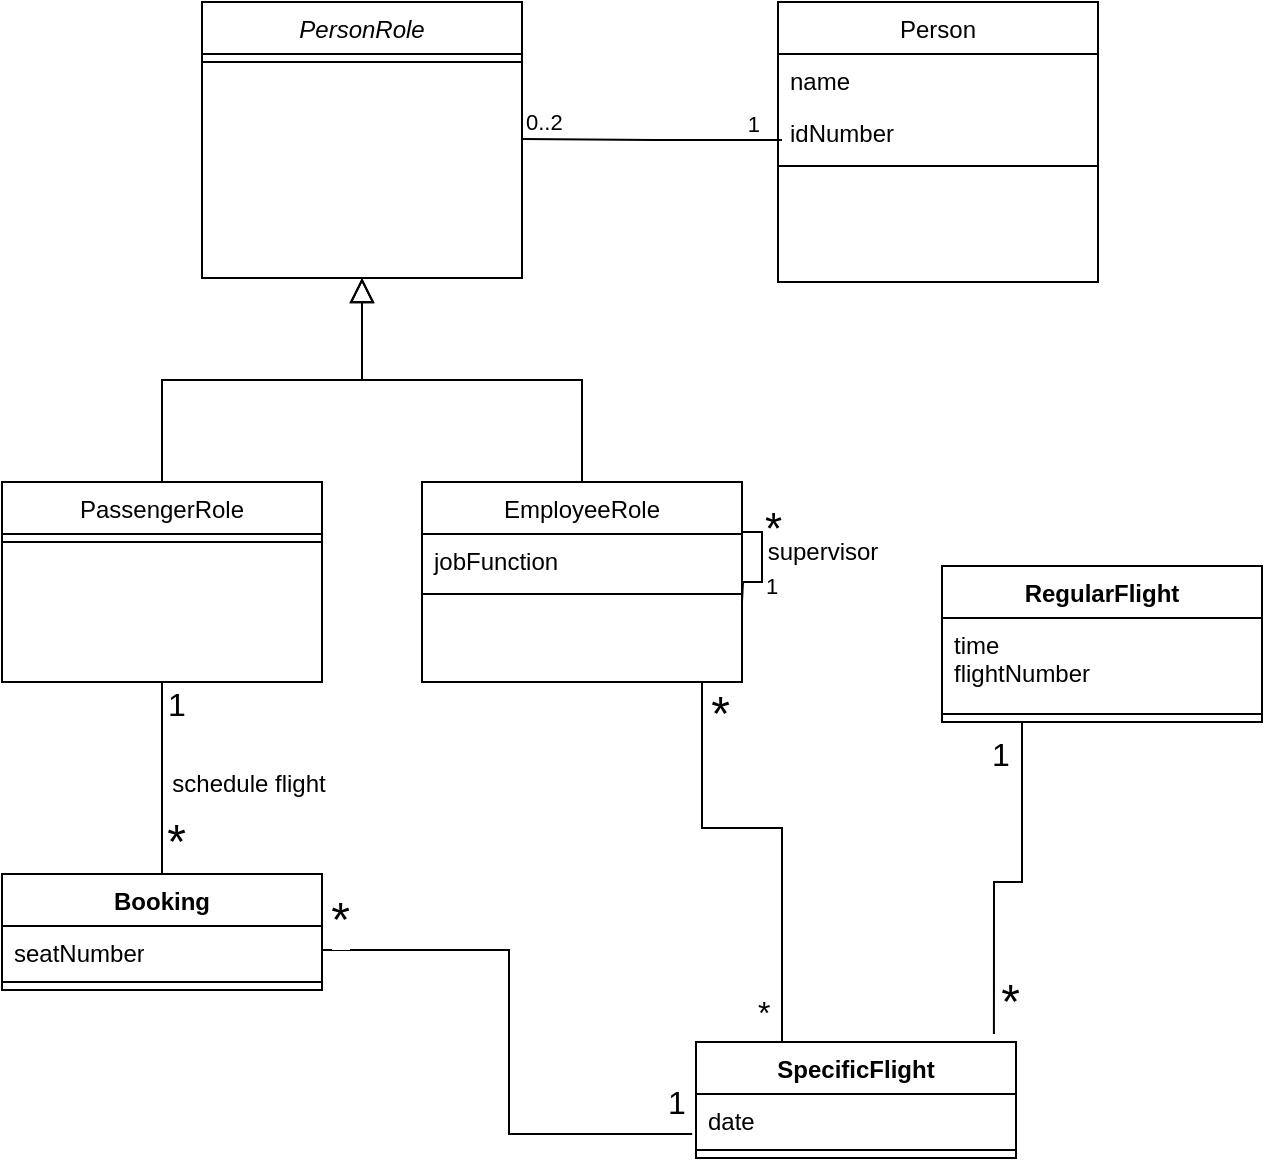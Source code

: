 <mxfile version="23.1.6" type="github">
  <diagram id="C5RBs43oDa-KdzZeNtuy" name="Page-1">
    <mxGraphModel dx="1434" dy="738" grid="1" gridSize="10" guides="1" tooltips="1" connect="1" arrows="1" fold="1" page="1" pageScale="1" pageWidth="827" pageHeight="1169" math="0" shadow="0">
      <root>
        <mxCell id="WIyWlLk6GJQsqaUBKTNV-0" />
        <mxCell id="WIyWlLk6GJQsqaUBKTNV-1" parent="WIyWlLk6GJQsqaUBKTNV-0" />
        <mxCell id="zkfFHV4jXpPFQw0GAbJ--0" value="PersonRole" style="swimlane;fontStyle=2;align=center;verticalAlign=top;childLayout=stackLayout;horizontal=1;startSize=26;horizontalStack=0;resizeParent=1;resizeLast=0;collapsible=1;marginBottom=0;rounded=0;shadow=0;strokeWidth=1;" parent="WIyWlLk6GJQsqaUBKTNV-1" vertex="1">
          <mxGeometry x="220" y="120" width="160" height="138" as="geometry">
            <mxRectangle x="230" y="140" width="160" height="26" as="alternateBounds" />
          </mxGeometry>
        </mxCell>
        <mxCell id="zkfFHV4jXpPFQw0GAbJ--4" value="" style="line;html=1;strokeWidth=1;align=left;verticalAlign=middle;spacingTop=-1;spacingLeft=3;spacingRight=3;rotatable=0;labelPosition=right;points=[];portConstraint=eastwest;" parent="zkfFHV4jXpPFQw0GAbJ--0" vertex="1">
          <mxGeometry y="26" width="160" height="8" as="geometry" />
        </mxCell>
        <mxCell id="zkfFHV4jXpPFQw0GAbJ--6" value="PassengerRole" style="swimlane;fontStyle=0;align=center;verticalAlign=top;childLayout=stackLayout;horizontal=1;startSize=26;horizontalStack=0;resizeParent=1;resizeLast=0;collapsible=1;marginBottom=0;rounded=0;shadow=0;strokeWidth=1;" parent="WIyWlLk6GJQsqaUBKTNV-1" vertex="1">
          <mxGeometry x="120" y="360" width="160" height="100" as="geometry">
            <mxRectangle x="130" y="380" width="160" height="26" as="alternateBounds" />
          </mxGeometry>
        </mxCell>
        <mxCell id="zkfFHV4jXpPFQw0GAbJ--9" value="" style="line;html=1;strokeWidth=1;align=left;verticalAlign=middle;spacingTop=-1;spacingLeft=3;spacingRight=3;rotatable=0;labelPosition=right;points=[];portConstraint=eastwest;" parent="zkfFHV4jXpPFQw0GAbJ--6" vertex="1">
          <mxGeometry y="26" width="160" height="8" as="geometry" />
        </mxCell>
        <mxCell id="zkfFHV4jXpPFQw0GAbJ--12" value="" style="endArrow=block;endSize=10;endFill=0;shadow=0;strokeWidth=1;rounded=0;edgeStyle=elbowEdgeStyle;elbow=vertical;" parent="WIyWlLk6GJQsqaUBKTNV-1" source="zkfFHV4jXpPFQw0GAbJ--6" target="zkfFHV4jXpPFQw0GAbJ--0" edge="1">
          <mxGeometry width="160" relative="1" as="geometry">
            <mxPoint x="200" y="203" as="sourcePoint" />
            <mxPoint x="200" y="203" as="targetPoint" />
          </mxGeometry>
        </mxCell>
        <mxCell id="zkfFHV4jXpPFQw0GAbJ--13" value="EmployeeRole" style="swimlane;fontStyle=0;align=center;verticalAlign=top;childLayout=stackLayout;horizontal=1;startSize=26;horizontalStack=0;resizeParent=1;resizeLast=0;collapsible=1;marginBottom=0;rounded=0;shadow=0;strokeWidth=1;" parent="WIyWlLk6GJQsqaUBKTNV-1" vertex="1">
          <mxGeometry x="330" y="360" width="160" height="100" as="geometry">
            <mxRectangle x="340" y="380" width="170" height="26" as="alternateBounds" />
          </mxGeometry>
        </mxCell>
        <mxCell id="zkfFHV4jXpPFQw0GAbJ--14" value="jobFunction" style="text;align=left;verticalAlign=top;spacingLeft=4;spacingRight=4;overflow=hidden;rotatable=0;points=[[0,0.5],[1,0.5]];portConstraint=eastwest;" parent="zkfFHV4jXpPFQw0GAbJ--13" vertex="1">
          <mxGeometry y="26" width="160" height="26" as="geometry" />
        </mxCell>
        <mxCell id="zkfFHV4jXpPFQw0GAbJ--15" value="" style="line;html=1;strokeWidth=1;align=left;verticalAlign=middle;spacingTop=-1;spacingLeft=3;spacingRight=3;rotatable=0;labelPosition=right;points=[];portConstraint=eastwest;" parent="zkfFHV4jXpPFQw0GAbJ--13" vertex="1">
          <mxGeometry y="52" width="160" height="8" as="geometry" />
        </mxCell>
        <mxCell id="zkfFHV4jXpPFQw0GAbJ--16" value="" style="endArrow=block;endSize=10;endFill=0;shadow=0;strokeWidth=1;rounded=0;edgeStyle=elbowEdgeStyle;elbow=vertical;" parent="WIyWlLk6GJQsqaUBKTNV-1" source="zkfFHV4jXpPFQw0GAbJ--13" target="zkfFHV4jXpPFQw0GAbJ--0" edge="1">
          <mxGeometry width="160" relative="1" as="geometry">
            <mxPoint x="210" y="373" as="sourcePoint" />
            <mxPoint x="310" y="271" as="targetPoint" />
          </mxGeometry>
        </mxCell>
        <mxCell id="zkfFHV4jXpPFQw0GAbJ--17" value="Person" style="swimlane;fontStyle=0;align=center;verticalAlign=top;childLayout=stackLayout;horizontal=1;startSize=26;horizontalStack=0;resizeParent=1;resizeLast=0;collapsible=1;marginBottom=0;rounded=0;shadow=0;strokeWidth=1;" parent="WIyWlLk6GJQsqaUBKTNV-1" vertex="1">
          <mxGeometry x="508" y="120" width="160" height="140" as="geometry">
            <mxRectangle x="550" y="140" width="160" height="26" as="alternateBounds" />
          </mxGeometry>
        </mxCell>
        <mxCell id="zkfFHV4jXpPFQw0GAbJ--18" value="name" style="text;align=left;verticalAlign=top;spacingLeft=4;spacingRight=4;overflow=hidden;rotatable=0;points=[[0,0.5],[1,0.5]];portConstraint=eastwest;" parent="zkfFHV4jXpPFQw0GAbJ--17" vertex="1">
          <mxGeometry y="26" width="160" height="26" as="geometry" />
        </mxCell>
        <mxCell id="zkfFHV4jXpPFQw0GAbJ--19" value="idNumber" style="text;align=left;verticalAlign=top;spacingLeft=4;spacingRight=4;overflow=hidden;rotatable=0;points=[[0,0.5],[1,0.5]];portConstraint=eastwest;rounded=0;shadow=0;html=0;" parent="zkfFHV4jXpPFQw0GAbJ--17" vertex="1">
          <mxGeometry y="52" width="160" height="26" as="geometry" />
        </mxCell>
        <mxCell id="zkfFHV4jXpPFQw0GAbJ--23" value="" style="line;html=1;strokeWidth=1;align=left;verticalAlign=middle;spacingTop=-1;spacingLeft=3;spacingRight=3;rotatable=0;labelPosition=right;points=[];portConstraint=eastwest;" parent="zkfFHV4jXpPFQw0GAbJ--17" vertex="1">
          <mxGeometry y="78" width="160" height="8" as="geometry" />
        </mxCell>
        <mxCell id="KHuif0LaoCdP1yntdVB0-0" value="" style="endArrow=none;html=1;edgeStyle=orthogonalEdgeStyle;rounded=0;" edge="1" parent="WIyWlLk6GJQsqaUBKTNV-1">
          <mxGeometry relative="1" as="geometry">
            <mxPoint x="380" y="188.5" as="sourcePoint" />
            <mxPoint x="510" y="189" as="targetPoint" />
          </mxGeometry>
        </mxCell>
        <mxCell id="KHuif0LaoCdP1yntdVB0-1" value="0..2" style="edgeLabel;resizable=0;html=1;align=left;verticalAlign=bottom;" connectable="0" vertex="1" parent="KHuif0LaoCdP1yntdVB0-0">
          <mxGeometry x="-1" relative="1" as="geometry" />
        </mxCell>
        <mxCell id="KHuif0LaoCdP1yntdVB0-2" value="1" style="edgeLabel;resizable=0;html=1;align=right;verticalAlign=bottom;" connectable="0" vertex="1" parent="KHuif0LaoCdP1yntdVB0-0">
          <mxGeometry x="1" relative="1" as="geometry">
            <mxPoint x="-10" as="offset" />
          </mxGeometry>
        </mxCell>
        <mxCell id="KHuif0LaoCdP1yntdVB0-3" value="" style="endArrow=none;html=1;edgeStyle=orthogonalEdgeStyle;rounded=0;entryX=1;entryY=0.25;entryDx=0;entryDy=0;" edge="1" parent="WIyWlLk6GJQsqaUBKTNV-1" target="zkfFHV4jXpPFQw0GAbJ--13">
          <mxGeometry relative="1" as="geometry">
            <mxPoint x="490" y="420" as="sourcePoint" />
            <mxPoint x="650" y="420" as="targetPoint" />
          </mxGeometry>
        </mxCell>
        <mxCell id="KHuif0LaoCdP1yntdVB0-4" value="1" style="edgeLabel;resizable=0;html=1;align=left;verticalAlign=bottom;" connectable="0" vertex="1" parent="KHuif0LaoCdP1yntdVB0-3">
          <mxGeometry x="-1" relative="1" as="geometry">
            <mxPoint x="10" as="offset" />
          </mxGeometry>
        </mxCell>
        <mxCell id="KHuif0LaoCdP1yntdVB0-5" value="*" style="edgeLabel;resizable=0;html=1;align=right;verticalAlign=bottom;fontSize=22;" connectable="0" vertex="1" parent="KHuif0LaoCdP1yntdVB0-3">
          <mxGeometry x="1" relative="1" as="geometry">
            <mxPoint x="20" y="13" as="offset" />
          </mxGeometry>
        </mxCell>
        <mxCell id="KHuif0LaoCdP1yntdVB0-6" value="supervisor" style="text;html=1;align=center;verticalAlign=middle;resizable=0;points=[];autosize=1;strokeColor=none;fillColor=none;" vertex="1" parent="WIyWlLk6GJQsqaUBKTNV-1">
          <mxGeometry x="490" y="380" width="80" height="30" as="geometry" />
        </mxCell>
        <mxCell id="KHuif0LaoCdP1yntdVB0-7" value="Booking" style="swimlane;fontStyle=1;align=center;verticalAlign=top;childLayout=stackLayout;horizontal=1;startSize=26;horizontalStack=0;resizeParent=1;resizeParentMax=0;resizeLast=0;collapsible=1;marginBottom=0;whiteSpace=wrap;html=1;" vertex="1" parent="WIyWlLk6GJQsqaUBKTNV-1">
          <mxGeometry x="120" y="556" width="160" height="58" as="geometry" />
        </mxCell>
        <mxCell id="KHuif0LaoCdP1yntdVB0-8" value="seatNumber" style="text;strokeColor=none;fillColor=none;align=left;verticalAlign=top;spacingLeft=4;spacingRight=4;overflow=hidden;rotatable=0;points=[[0,0.5],[1,0.5]];portConstraint=eastwest;whiteSpace=wrap;html=1;" vertex="1" parent="KHuif0LaoCdP1yntdVB0-7">
          <mxGeometry y="26" width="160" height="24" as="geometry" />
        </mxCell>
        <mxCell id="KHuif0LaoCdP1yntdVB0-9" value="" style="line;strokeWidth=1;fillColor=none;align=left;verticalAlign=middle;spacingTop=-1;spacingLeft=3;spacingRight=3;rotatable=0;labelPosition=right;points=[];portConstraint=eastwest;strokeColor=inherit;" vertex="1" parent="KHuif0LaoCdP1yntdVB0-7">
          <mxGeometry y="50" width="160" height="8" as="geometry" />
        </mxCell>
        <mxCell id="KHuif0LaoCdP1yntdVB0-11" value="" style="endArrow=none;html=1;edgeStyle=orthogonalEdgeStyle;rounded=0;exitX=0.5;exitY=1;exitDx=0;exitDy=0;entryX=0.5;entryY=0;entryDx=0;entryDy=0;" edge="1" parent="WIyWlLk6GJQsqaUBKTNV-1" source="zkfFHV4jXpPFQw0GAbJ--6" target="KHuif0LaoCdP1yntdVB0-7">
          <mxGeometry relative="1" as="geometry">
            <mxPoint x="330" y="380" as="sourcePoint" />
            <mxPoint x="450" y="540" as="targetPoint" />
          </mxGeometry>
        </mxCell>
        <mxCell id="KHuif0LaoCdP1yntdVB0-12" value="1" style="edgeLabel;resizable=0;html=1;align=left;verticalAlign=bottom;fontSize=16;" connectable="0" vertex="1" parent="KHuif0LaoCdP1yntdVB0-11">
          <mxGeometry x="-1" relative="1" as="geometry">
            <mxPoint x="1" y="22" as="offset" />
          </mxGeometry>
        </mxCell>
        <mxCell id="KHuif0LaoCdP1yntdVB0-13" value="*" style="edgeLabel;resizable=0;html=1;align=right;verticalAlign=bottom;fontSize=24;" connectable="0" vertex="1" parent="KHuif0LaoCdP1yntdVB0-11">
          <mxGeometry x="1" relative="1" as="geometry">
            <mxPoint x="12" as="offset" />
          </mxGeometry>
        </mxCell>
        <mxCell id="KHuif0LaoCdP1yntdVB0-14" value="SpecificFlight" style="swimlane;fontStyle=1;align=center;verticalAlign=top;childLayout=stackLayout;horizontal=1;startSize=26;horizontalStack=0;resizeParent=1;resizeParentMax=0;resizeLast=0;collapsible=1;marginBottom=0;whiteSpace=wrap;html=1;" vertex="1" parent="WIyWlLk6GJQsqaUBKTNV-1">
          <mxGeometry x="467" y="640" width="160" height="58" as="geometry" />
        </mxCell>
        <mxCell id="KHuif0LaoCdP1yntdVB0-15" value="date" style="text;strokeColor=none;fillColor=none;align=left;verticalAlign=top;spacingLeft=4;spacingRight=4;overflow=hidden;rotatable=0;points=[[0,0.5],[1,0.5]];portConstraint=eastwest;whiteSpace=wrap;html=1;" vertex="1" parent="KHuif0LaoCdP1yntdVB0-14">
          <mxGeometry y="26" width="160" height="24" as="geometry" />
        </mxCell>
        <mxCell id="KHuif0LaoCdP1yntdVB0-16" value="" style="line;strokeWidth=1;fillColor=none;align=left;verticalAlign=middle;spacingTop=-1;spacingLeft=3;spacingRight=3;rotatable=0;labelPosition=right;points=[];portConstraint=eastwest;strokeColor=inherit;" vertex="1" parent="KHuif0LaoCdP1yntdVB0-14">
          <mxGeometry y="50" width="160" height="8" as="geometry" />
        </mxCell>
        <mxCell id="KHuif0LaoCdP1yntdVB0-17" value="" style="endArrow=none;html=1;edgeStyle=orthogonalEdgeStyle;rounded=0;entryX=1;entryY=0.5;entryDx=0;entryDy=0;exitX=-0.012;exitY=0.833;exitDx=0;exitDy=0;exitPerimeter=0;" edge="1" parent="WIyWlLk6GJQsqaUBKTNV-1" source="KHuif0LaoCdP1yntdVB0-15" target="KHuif0LaoCdP1yntdVB0-8">
          <mxGeometry relative="1" as="geometry">
            <mxPoint x="450" y="590" as="sourcePoint" />
            <mxPoint x="210" y="566" as="targetPoint" />
          </mxGeometry>
        </mxCell>
        <mxCell id="KHuif0LaoCdP1yntdVB0-18" value="1" style="edgeLabel;resizable=0;html=1;align=left;verticalAlign=bottom;fontSize=16;" connectable="0" vertex="1" parent="KHuif0LaoCdP1yntdVB0-17">
          <mxGeometry x="-1" relative="1" as="geometry">
            <mxPoint x="-14" y="-4" as="offset" />
          </mxGeometry>
        </mxCell>
        <mxCell id="KHuif0LaoCdP1yntdVB0-19" value="*" style="edgeLabel;resizable=0;html=1;align=right;verticalAlign=bottom;fontSize=24;" connectable="0" vertex="1" parent="KHuif0LaoCdP1yntdVB0-17">
          <mxGeometry x="1" relative="1" as="geometry">
            <mxPoint x="14" y="1" as="offset" />
          </mxGeometry>
        </mxCell>
        <mxCell id="KHuif0LaoCdP1yntdVB0-20" value="" style="endArrow=none;html=1;edgeStyle=orthogonalEdgeStyle;rounded=0;" edge="1" parent="WIyWlLk6GJQsqaUBKTNV-1" source="KHuif0LaoCdP1yntdVB0-14">
          <mxGeometry relative="1" as="geometry">
            <mxPoint x="468" y="604" as="sourcePoint" />
            <mxPoint x="470" y="460" as="targetPoint" />
            <Array as="points">
              <mxPoint x="510" y="533" />
              <mxPoint x="470" y="533" />
            </Array>
          </mxGeometry>
        </mxCell>
        <mxCell id="KHuif0LaoCdP1yntdVB0-21" value="*" style="edgeLabel;resizable=0;html=1;align=left;verticalAlign=bottom;fontSize=16;" connectable="0" vertex="1" parent="KHuif0LaoCdP1yntdVB0-20">
          <mxGeometry x="-1" relative="1" as="geometry">
            <mxPoint x="-14" y="-4" as="offset" />
          </mxGeometry>
        </mxCell>
        <mxCell id="KHuif0LaoCdP1yntdVB0-22" value="*" style="edgeLabel;resizable=0;html=1;align=right;verticalAlign=bottom;fontSize=24;" connectable="0" vertex="1" parent="KHuif0LaoCdP1yntdVB0-20">
          <mxGeometry x="1" relative="1" as="geometry">
            <mxPoint x="14" y="32" as="offset" />
          </mxGeometry>
        </mxCell>
        <mxCell id="KHuif0LaoCdP1yntdVB0-23" value="RegularFlight" style="swimlane;fontStyle=1;align=center;verticalAlign=top;childLayout=stackLayout;horizontal=1;startSize=26;horizontalStack=0;resizeParent=1;resizeParentMax=0;resizeLast=0;collapsible=1;marginBottom=0;whiteSpace=wrap;html=1;" vertex="1" parent="WIyWlLk6GJQsqaUBKTNV-1">
          <mxGeometry x="590" y="402" width="160" height="78" as="geometry" />
        </mxCell>
        <mxCell id="KHuif0LaoCdP1yntdVB0-24" value="time&lt;br&gt;flightNumber" style="text;strokeColor=none;fillColor=none;align=left;verticalAlign=top;spacingLeft=4;spacingRight=4;overflow=hidden;rotatable=0;points=[[0,0.5],[1,0.5]];portConstraint=eastwest;whiteSpace=wrap;html=1;" vertex="1" parent="KHuif0LaoCdP1yntdVB0-23">
          <mxGeometry y="26" width="160" height="44" as="geometry" />
        </mxCell>
        <mxCell id="KHuif0LaoCdP1yntdVB0-25" value="" style="line;strokeWidth=1;fillColor=none;align=left;verticalAlign=middle;spacingTop=-1;spacingLeft=3;spacingRight=3;rotatable=0;labelPosition=right;points=[];portConstraint=eastwest;strokeColor=inherit;" vertex="1" parent="KHuif0LaoCdP1yntdVB0-23">
          <mxGeometry y="70" width="160" height="8" as="geometry" />
        </mxCell>
        <mxCell id="KHuif0LaoCdP1yntdVB0-26" value="" style="endArrow=none;html=1;edgeStyle=orthogonalEdgeStyle;rounded=0;entryX=0.931;entryY=-0.069;entryDx=0;entryDy=0;exitX=0.25;exitY=1;exitDx=0;exitDy=0;entryPerimeter=0;" edge="1" parent="WIyWlLk6GJQsqaUBKTNV-1" source="KHuif0LaoCdP1yntdVB0-23" target="KHuif0LaoCdP1yntdVB0-14">
          <mxGeometry relative="1" as="geometry">
            <mxPoint x="475" y="696" as="sourcePoint" />
            <mxPoint x="290" y="604" as="targetPoint" />
          </mxGeometry>
        </mxCell>
        <mxCell id="KHuif0LaoCdP1yntdVB0-27" value="1" style="edgeLabel;resizable=0;html=1;align=left;verticalAlign=bottom;fontSize=16;" connectable="0" vertex="1" parent="KHuif0LaoCdP1yntdVB0-26">
          <mxGeometry x="-1" relative="1" as="geometry">
            <mxPoint x="-17" y="27" as="offset" />
          </mxGeometry>
        </mxCell>
        <mxCell id="KHuif0LaoCdP1yntdVB0-28" value="*" style="edgeLabel;resizable=0;html=1;align=right;verticalAlign=bottom;fontSize=24;" connectable="0" vertex="1" parent="KHuif0LaoCdP1yntdVB0-26">
          <mxGeometry x="1" relative="1" as="geometry">
            <mxPoint x="14" y="1" as="offset" />
          </mxGeometry>
        </mxCell>
        <mxCell id="KHuif0LaoCdP1yntdVB0-29" value="schedule flight" style="text;html=1;align=center;verticalAlign=middle;resizable=0;points=[];autosize=1;strokeColor=none;fillColor=none;" vertex="1" parent="WIyWlLk6GJQsqaUBKTNV-1">
          <mxGeometry x="193" y="496" width="100" height="30" as="geometry" />
        </mxCell>
      </root>
    </mxGraphModel>
  </diagram>
</mxfile>
